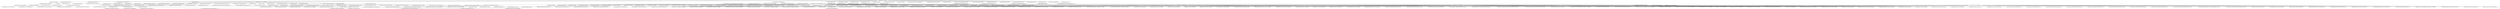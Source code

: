 digraph BentoBoxWorld__BentoBox {
	"world.bentobox:bentobox:jar:3.4.0-SNAPSHOT" -> "org.javassist:javassist:jar:3.30.2-GA:compile" ; 
	"world.bentobox:bentobox:jar:3.4.0-SNAPSHOT" -> "org.powermock:powermock-module-junit4:jar:2.0.9:test" ; 
	"world.bentobox:bentobox:jar:3.4.0-SNAPSHOT" -> "org.powermock:powermock-api-mockito2:jar:2.0.9:test" ; 
	"world.bentobox:bentobox:jar:3.4.0-SNAPSHOT" -> "org.mockito:mockito-core:jar:3.11.1:test (scope not updated to test)" ; 
	"world.bentobox:bentobox:jar:3.4.0-SNAPSHOT" -> "org.awaitility:awaitility:jar:4.2.2:test" ; 
	"world.bentobox:bentobox:jar:3.4.0-SNAPSHOT" -> "io.papermc.paper:paper-api:jar:1.21.5-R0.1-SNAPSHOT:provided" ; 
	"world.bentobox:bentobox:jar:3.4.0-SNAPSHOT" -> "org.spigotmc:spigot-api:jar:1.21.5-R0.1-SNAPSHOT:provided" ; 
	"world.bentobox:bentobox:jar:3.4.0-SNAPSHOT" -> "org.spigotmc.:spigot:jar:1.21.5-R0.1-SNAPSHOT:provided" ; 
	"world.bentobox:bentobox:jar:3.4.0-SNAPSHOT" -> "org.spigotmc..:spigot:jar:1.21.4-R0.1-SNAPSHOT:provided" ; 
	"world.bentobox:bentobox:jar:3.4.0-SNAPSHOT" -> "org.spigotmc...:spigot:jar:1.21.3-R0.1-SNAPSHOT:provided" ; 
	"world.bentobox:bentobox:jar:3.4.0-SNAPSHOT" -> "org.bstats:bstats-bukkit:jar:3.0.0:compile" ; 
	"world.bentobox:bentobox:jar:3.4.0-SNAPSHOT" -> "org.mongodb:mongodb-driver:jar:3.12.12:provided" ; 
	"world.bentobox:bentobox:jar:3.4.0-SNAPSHOT" -> "com.zaxxer:HikariCP:jar:5.0.1:provided" ; 
	"world.bentobox:bentobox:jar:3.4.0-SNAPSHOT" -> "com.github.MilkBowl:VaultAPI:jar:1.7.1:provided" ; 
	"world.bentobox:bentobox:jar:3.4.0-SNAPSHOT" -> "me.clip:placeholderapi:jar:2.10.9:provided" ; 
	"world.bentobox:bentobox:jar:3.4.0-SNAPSHOT" -> "com.bergerkiller.bukkit:MyWorlds:jar:1.19.3-v1:provided" ; 
	"world.bentobox:bentobox:jar:3.4.0-SNAPSHOT" -> "io.lumine:Mythic-Dist:jar:5.3.5:provided" ; 
	"world.bentobox:bentobox:jar:3.4.0-SNAPSHOT" -> "org.mvplugins.multiverse.core:multiverse-core:jar:5.0.0-SNAPSHOT:provided" ; 
	"world.bentobox:bentobox:jar:3.4.0-SNAPSHOT" -> "com.onarandombox.multiversecore:multiverse-core:jar:4.3.16:provided" ; 
	"world.bentobox:bentobox:jar:3.4.0-SNAPSHOT" -> "javax.xml.bind:jaxb-api:jar:2.3.0:compile" ; 
	"world.bentobox:bentobox:jar:3.4.0-SNAPSHOT" -> "com.github.Marcono1234:gson-record-type-adapter-factory:jar:0.3.0:compile" ; 
	"world.bentobox:bentobox:jar:3.4.0-SNAPSHOT" -> "org.eclipse.jdt:org.eclipse.jdt.annotation:jar:2.2.600:compile" ; 
	"world.bentobox:bentobox:jar:3.4.0-SNAPSHOT" -> "com.github.apachezy:LangUtils:jar:3.2.2:provided" ; 
	"world.bentobox:bentobox:jar:3.4.0-SNAPSHOT" -> "org.spigotmc:spigot:jar:1.21.5-R0.1-SNAPSHOT:provided" ; 
	"world.bentobox:bentobox:jar:3.4.0-SNAPSHOT" -> "com.github.Slimefun:Slimefun4:jar:RC-37:provided" ; 
	"world.bentobox:bentobox:jar:3.4.0-SNAPSHOT" -> "dev.lone:api-itemsadder:jar:4.0.2-beta-release-11:provided" ; 
	"world.bentobox:bentobox:jar:3.4.0-SNAPSHOT" -> "com.github.puregero:multilib:jar:1.1.13:compile" ; 
	"world.bentobox:bentobox:jar:3.4.0-SNAPSHOT" -> "de.oliver:FancyNpcs:jar:2.4.4:provided" ; 
	"world.bentobox:bentobox:jar:3.4.0-SNAPSHOT" -> "lol.pyr:znpcsplus-api:jar:2.0.0-SNAPSHOT:provided" ; 
	"world.bentobox:bentobox:jar:3.4.0-SNAPSHOT" -> "de.oliver:FancyHolograms:jar:2.4.1:provided" ; 
	"org.powermock:powermock-module-junit4:jar:2.0.9:test" -> "org.powermock:powermock-module-junit4-common:jar:2.0.9:test" ; 
	"org.powermock:powermock-module-junit4:jar:2.0.9:test" -> "junit:junit:jar:4.12:test" ; 
	"org.powermock:powermock-module-junit4:jar:2.0.9:test" -> "org.hamcrest:hamcrest-core:jar:1.3:test" ; 
	"org.powermock:powermock-module-junit4-common:jar:2.0.9:test" -> "org.powermock:powermock-reflect:jar:2.0.9:test" ; 
	"org.powermock:powermock-module-junit4-common:jar:2.0.9:test" -> "org.powermock:powermock-core:jar:2.0.9:test" ; 
	"org.powermock:powermock-module-junit4-common:jar:2.0.9:test" -> "(junit:junit:jar:4.12:test - omitted for duplicate)" ; 
	"org.powermock:powermock-module-junit4-common:jar:2.0.9:test" -> "(org.hamcrest:hamcrest-core:jar:1.3:test - omitted for duplicate)" ; 
	"org.powermock:powermock-reflect:jar:2.0.9:test" -> "(org.objenesis:objenesis:jar:3.0.1:test - omitted for conflict with 3.2)" ; 
	"org.powermock:powermock-reflect:jar:2.0.9:test" -> "(net.bytebuddy:byte-buddy:jar:1.10.14:test - omitted for conflict with 1.11.2)" ; 
	"org.powermock:powermock-reflect:jar:2.0.9:test" -> "(net.bytebuddy:byte-buddy-agent:jar:1.10.14:test - omitted for conflict with 1.11.2)" ; 
	"org.powermock:powermock-core:jar:2.0.9:test" -> "(org.powermock:powermock-reflect:jar:2.0.9:test - omitted for duplicate)" ; 
	"org.powermock:powermock-core:jar:2.0.9:test" -> "(org.javassist:javassist:jar:3.27.0-GA:test - omitted for conflict with 3.30.2-GA)" ; 
	"org.powermock:powermock-core:jar:2.0.9:test" -> "(net.bytebuddy:byte-buddy:jar:1.10.14:test - omitted for conflict with 1.11.2)" ; 
	"org.powermock:powermock-core:jar:2.0.9:test" -> "(net.bytebuddy:byte-buddy-agent:jar:1.10.14:test - omitted for conflict with 1.11.2)" ; 
	"org.powermock:powermock-api-mockito2:jar:2.0.9:test" -> "org.powermock:powermock-api-support:jar:2.0.9:test" ; 
	"org.powermock:powermock-api-mockito2:jar:2.0.9:test" -> "(org.mockito:mockito-core:jar:3.3.3:test - omitted for conflict with 3.11.1)" ; 
	"org.powermock:powermock-api-support:jar:2.0.9:test" -> "(org.powermock:powermock-reflect:jar:2.0.9:test - omitted for duplicate)" ; 
	"org.powermock:powermock-api-support:jar:2.0.9:test" -> "(org.powermock:powermock-core:jar:2.0.9:test - omitted for duplicate)" ; 
	"org.mockito:mockito-core:jar:3.11.1:test (scope not updated to test)" -> "net.bytebuddy:byte-buddy:jar:1.11.2:test" ; 
	"org.mockito:mockito-core:jar:3.11.1:test (scope not updated to test)" -> "net.bytebuddy:byte-buddy-agent:jar:1.11.2:test" ; 
	"org.mockito:mockito-core:jar:3.11.1:test (scope not updated to test)" -> "org.objenesis:objenesis:jar:3.2:test" ; 
	"org.awaitility:awaitility:jar:4.2.2:test" -> "org.hamcrest:hamcrest:jar:2.1:test" ; 
	"io.papermc.paper:paper-api:jar:1.21.5-R0.1-SNAPSHOT:provided" -> "com.google.guava:guava:jar:33.3.1-jre:provided" ; 
	"io.papermc.paper:paper-api:jar:1.21.5-R0.1-SNAPSHOT:provided" -> "com.google.code.gson:gson:jar:2.11.0:compile (scope not updated to compile)" ; 
	"io.papermc.paper:paper-api:jar:1.21.5-R0.1-SNAPSHOT:provided" -> "org.yaml:snakeyaml:jar:2.2:provided" ; 
	"io.papermc.paper:paper-api:jar:1.21.5-R0.1-SNAPSHOT:provided" -> "org.joml:joml:jar:1.10.8:provided" ; 
	"io.papermc.paper:paper-api:jar:1.21.5-R0.1-SNAPSHOT:provided" -> "it.unimi.dsi:fastutil:jar:8.5.15:provided" ; 
	"io.papermc.paper:paper-api:jar:1.21.5-R0.1-SNAPSHOT:provided" -> "org.apache.logging.log4j:log4j-api:jar:2.24.1:provided" ; 
	"io.papermc.paper:paper-api:jar:1.21.5-R0.1-SNAPSHOT:provided" -> "org.slf4j:slf4j-api:jar:2.0.16:provided" ; 
	"io.papermc.paper:paper-api:jar:1.21.5-R0.1-SNAPSHOT:provided" -> "com.mojang:brigadier:jar:1.3.10:provided" ; 
	"io.papermc.paper:paper-api:jar:1.21.5-R0.1-SNAPSHOT:provided" -> "net.md-5:bungeecord-chat:jar:1.21-R0.2-deprecated+build.21:provided" ; 
	"io.papermc.paper:paper-api:jar:1.21.5-R0.1-SNAPSHOT:provided" -> "org.apache.maven:maven-resolver-provider:jar:3.9.6:provided" ; 
	"io.papermc.paper:paper-api:jar:1.21.5-R0.1-SNAPSHOT:provided" -> "org.jspecify:jspecify:jar:1.0.0:provided" ; 
	"io.papermc.paper:paper-api:jar:1.21.5-R0.1-SNAPSHOT:provided" -> "net.kyori:adventure-api:jar:4.21.0:provided" ; 
	"io.papermc.paper:paper-api:jar:1.21.5-R0.1-SNAPSHOT:provided" -> "net.kyori:adventure-text-minimessage:jar:4.21.0:provided" ; 
	"io.papermc.paper:paper-api:jar:1.21.5-R0.1-SNAPSHOT:provided" -> "net.kyori:adventure-text-serializer-gson:jar:4.21.0:provided" ; 
	"io.papermc.paper:paper-api:jar:1.21.5-R0.1-SNAPSHOT:provided" -> "net.kyori:adventure-text-serializer-legacy:jar:4.21.0:provided" ; 
	"io.papermc.paper:paper-api:jar:1.21.5-R0.1-SNAPSHOT:provided" -> "net.kyori:adventure-text-serializer-plain:jar:4.21.0:provided" ; 
	"io.papermc.paper:paper-api:jar:1.21.5-R0.1-SNAPSHOT:provided" -> "net.kyori:adventure-text-logger-slf4j:jar:4.21.0:provided" ; 
	"io.papermc.paper:paper-api:jar:1.21.5-R0.1-SNAPSHOT:provided" -> "org.checkerframework:checker-qual:jar:3.49.2:provided" ; 
	"com.google.guava:guava:jar:33.3.1-jre:provided" -> "com.google.guava:failureaccess:jar:1.0.2:provided" ; 
	"com.google.guava:guava:jar:33.3.1-jre:provided" -> "com.google.guava:listenablefuture:jar:9999.0-empty-to-avoid-conflict-with-guava:provided" ; 
	"com.google.guava:guava:jar:33.3.1-jre:provided" -> "com.google.code.findbugs:jsr305:jar:3.0.2:provided" ; 
	"com.google.guava:guava:jar:33.3.1-jre:provided" -> "(org.checkerframework:checker-qual:jar:3.43.0:provided - omitted for conflict with 3.49.2)" ; 
	"com.google.guava:guava:jar:33.3.1-jre:provided" -> "com.google.errorprone:error_prone_annotations:jar:2.28.0:compile" ; 
	"com.google.guava:guava:jar:33.3.1-jre:provided" -> "com.google.j2objc:j2objc-annotations:jar:3.0.0:provided" ; 
	"com.google.code.gson:gson:jar:2.11.0:compile (scope not updated to compile)" -> "(com.google.errorprone:error_prone_annotations:jar:2.27.0:compile - omitted for conflict with 2.28.0)" ; 
	"net.md-5:bungeecord-chat:jar:1.21-R0.2-deprecated+build.21:provided" -> "(com.google.code.gson:gson:jar:2.8.8:provided - omitted for conflict with 2.11.0)" ; 
	"org.apache.maven:maven-resolver-provider:jar:3.9.6:provided" -> "org.apache.maven:maven-model:jar:3.9.6:provided" ; 
	"org.apache.maven:maven-resolver-provider:jar:3.9.6:provided" -> "org.apache.maven:maven-model-builder:jar:3.9.6:provided" ; 
	"org.apache.maven:maven-resolver-provider:jar:3.9.6:provided" -> "org.apache.maven:maven-repository-metadata:jar:3.9.6:provided" ; 
	"org.apache.maven:maven-resolver-provider:jar:3.9.6:provided" -> "org.apache.maven.resolver:maven-resolver-api:jar:1.9.18:provided" ; 
	"org.apache.maven:maven-resolver-provider:jar:3.9.6:provided" -> "org.apache.maven.resolver:maven-resolver-spi:jar:1.9.18:provided" ; 
	"org.apache.maven:maven-resolver-provider:jar:3.9.6:provided" -> "org.apache.maven.resolver:maven-resolver-util:jar:1.9.18:provided" ; 
	"org.apache.maven:maven-resolver-provider:jar:3.9.6:provided" -> "org.apache.maven.resolver:maven-resolver-impl:jar:1.9.18:provided" ; 
	"org.apache.maven:maven-resolver-provider:jar:3.9.6:provided" -> "org.codehaus.plexus:plexus-utils:jar:3.5.1:provided" ; 
	"org.apache.maven:maven-resolver-provider:jar:3.9.6:provided" -> "javax.inject:javax.inject:jar:1:provided" ; 
	"org.apache.maven:maven-model:jar:3.9.6:provided" -> "(org.codehaus.plexus:plexus-utils:jar:3.5.1:provided - omitted for duplicate)" ; 
	"org.apache.maven:maven-model-builder:jar:3.9.6:provided" -> "(org.codehaus.plexus:plexus-utils:jar:3.5.1:provided - omitted for duplicate)" ; 
	"org.apache.maven:maven-model-builder:jar:3.9.6:provided" -> "org.codehaus.plexus:plexus-interpolation:jar:1.26:provided" ; 
	"org.apache.maven:maven-model-builder:jar:3.9.6:provided" -> "(javax.inject:javax.inject:jar:1:provided - omitted for duplicate)" ; 
	"org.apache.maven:maven-model-builder:jar:3.9.6:provided" -> "(org.apache.maven:maven-model:jar:3.9.6:provided - omitted for duplicate)" ; 
	"org.apache.maven:maven-model-builder:jar:3.9.6:provided" -> "org.apache.maven:maven-artifact:jar:3.9.6:provided" ; 
	"org.apache.maven:maven-model-builder:jar:3.9.6:provided" -> "org.apache.maven:maven-builder-support:jar:3.9.6:provided" ; 
	"org.apache.maven:maven-model-builder:jar:3.9.6:provided" -> "org.eclipse.sisu:org.eclipse.sisu.inject:jar:0.9.0.M2:provided" ; 
	"org.apache.maven:maven-artifact:jar:3.9.6:provided" -> "(org.codehaus.plexus:plexus-utils:jar:3.5.1:provided - omitted for duplicate)" ; 
	"org.apache.maven:maven-artifact:jar:3.9.6:provided" -> "(org.apache.commons:commons-lang3:jar:3.12.0:provided - omitted for conflict with 3.17.0)" ; 
	"org.apache.maven:maven-repository-metadata:jar:3.9.6:provided" -> "(org.codehaus.plexus:plexus-utils:jar:3.5.1:provided - omitted for duplicate)" ; 
	"org.apache.maven.resolver:maven-resolver-spi:jar:1.9.18:provided" -> "(org.apache.maven.resolver:maven-resolver-api:jar:1.9.18:provided - omitted for duplicate)" ; 
	"org.apache.maven.resolver:maven-resolver-util:jar:1.9.18:provided" -> "(org.apache.maven.resolver:maven-resolver-api:jar:1.9.18:provided - omitted for duplicate)" ; 
	"org.apache.maven.resolver:maven-resolver-impl:jar:1.9.18:provided" -> "(org.apache.maven.resolver:maven-resolver-api:jar:1.9.18:provided - omitted for duplicate)" ; 
	"org.apache.maven.resolver:maven-resolver-impl:jar:1.9.18:provided" -> "(org.apache.maven.resolver:maven-resolver-spi:jar:1.9.18:provided - omitted for duplicate)" ; 
	"org.apache.maven.resolver:maven-resolver-impl:jar:1.9.18:provided" -> "org.apache.maven.resolver:maven-resolver-named-locks:jar:1.9.18:provided" ; 
	"org.apache.maven.resolver:maven-resolver-impl:jar:1.9.18:provided" -> "(org.apache.maven.resolver:maven-resolver-util:jar:1.9.18:provided - omitted for duplicate)" ; 
	"org.apache.maven.resolver:maven-resolver-impl:jar:1.9.18:provided" -> "(org.slf4j:slf4j-api:jar:1.7.36:provided - omitted for conflict with 2.0.16)" ; 
	"org.apache.maven.resolver:maven-resolver-named-locks:jar:1.9.18:provided" -> "(org.slf4j:slf4j-api:jar:1.7.36:provided - omitted for conflict with 2.0.16)" ; 
	"net.kyori:adventure-api:jar:4.21.0:provided" -> "net.kyori:adventure-key:jar:4.21.0:provided" ; 
	"net.kyori:adventure-api:jar:4.21.0:provided" -> "net.kyori:examination-api:jar:1.3.0:provided" ; 
	"net.kyori:adventure-api:jar:4.21.0:provided" -> "net.kyori:examination-string:jar:1.3.0:provided" ; 
	"net.kyori:adventure-api:jar:4.21.0:provided" -> "(org.jetbrains:annotations:jar:26.0.2:provided - omitted for conflict with 19.0.0)" ; 
	"net.kyori:adventure-key:jar:4.21.0:provided" -> "(net.kyori:examination-api:jar:1.3.0:provided - omitted for duplicate)" ; 
	"net.kyori:adventure-key:jar:4.21.0:provided" -> "(net.kyori:examination-string:jar:1.3.0:provided - omitted for duplicate)" ; 
	"net.kyori:adventure-key:jar:4.21.0:provided" -> "(org.jetbrains:annotations:jar:26.0.2:provided - omitted for conflict with 19.0.0)" ; 
	"net.kyori:examination-api:jar:1.3.0:provided" -> "(org.jetbrains:annotations:jar:22.0.0:provided - omitted for conflict with 19.0.0)" ; 
	"net.kyori:examination-string:jar:1.3.0:provided" -> "(net.kyori:examination-api:jar:1.3.0:provided - omitted for duplicate)" ; 
	"net.kyori:adventure-text-minimessage:jar:4.21.0:provided" -> "(net.kyori:adventure-api:jar:4.21.0:provided - omitted for duplicate)" ; 
	"net.kyori:adventure-text-serializer-gson:jar:4.21.0:provided" -> "net.kyori:adventure-text-serializer-json:jar:4.21.0:provided" ; 
	"net.kyori:adventure-text-serializer-gson:jar:4.21.0:provided" -> "(com.google.code.gson:gson:jar:2.8.0:provided - omitted for conflict with 2.11.0)" ; 
	"net.kyori:adventure-text-serializer-gson:jar:4.21.0:provided" -> "com.google.auto.service:auto-service-annotations:jar:1.1.1:provided" ; 
	"net.kyori:adventure-text-serializer-gson:jar:4.21.0:provided" -> "net.kyori:adventure-text-serializer-commons:jar:4.21.0:provided" ; 
	"net.kyori:adventure-text-serializer-json:jar:4.21.0:provided" -> "(net.kyori:adventure-api:jar:4.21.0:provided - omitted for duplicate)" ; 
	"net.kyori:adventure-text-serializer-json:jar:4.21.0:provided" -> "net.kyori:option:jar:1.1.0:provided" ; 
	"net.kyori:adventure-text-serializer-json:jar:4.21.0:provided" -> "(net.kyori:adventure-text-serializer-commons:jar:4.21.0:provided - omitted for duplicate)" ; 
	"net.kyori:option:jar:1.1.0:provided" -> "(org.jetbrains:annotations:jar:26.0.2:provided - omitted for conflict with 19.0.0)" ; 
	"net.kyori:option:jar:1.1.0:provided" -> "(org.jspecify:jspecify:jar:1.0.0:provided - omitted for duplicate)" ; 
	"net.kyori:adventure-text-serializer-commons:jar:4.21.0:provided" -> "(org.jetbrains:annotations:jar:26.0.2:provided - omitted for conflict with 19.0.0)" ; 
	"net.kyori:adventure-text-serializer-legacy:jar:4.21.0:provided" -> "(net.kyori:adventure-api:jar:4.21.0:provided - omitted for duplicate)" ; 
	"net.kyori:adventure-text-serializer-plain:jar:4.21.0:provided" -> "(net.kyori:adventure-api:jar:4.21.0:provided - omitted for duplicate)" ; 
	"net.kyori:adventure-text-logger-slf4j:jar:4.21.0:provided" -> "(net.kyori:adventure-api:jar:4.21.0:provided - omitted for duplicate)" ; 
	"net.kyori:adventure-text-logger-slf4j:jar:4.21.0:provided" -> "(org.slf4j:slf4j-api:jar:1.7.36:provided - omitted for conflict with 2.0.16)" ; 
	"org.spigotmc:spigot-api:jar:1.21.5-R0.1-SNAPSHOT:provided" -> "(com.google.guava:guava:jar:33.3.1-jre:provided - omitted for duplicate)" ; 
	"org.spigotmc:spigot-api:jar:1.21.5-R0.1-SNAPSHOT:provided" -> "(com.google.code.gson:gson:jar:2.11.0:provided - omitted for duplicate)" ; 
	"org.spigotmc:spigot-api:jar:1.21.5-R0.1-SNAPSHOT:provided" -> "(org.joml:joml:jar:1.10.8:provided - omitted for duplicate)" ; 
	"org.spigotmc:spigot-api:jar:1.21.5-R0.1-SNAPSHOT:provided" -> "(net.md-5:bungeecord-chat:jar:1.21-R0.2:provided - omitted for conflict with 1.21-R0.2-deprecated+build.21)" ; 
	"org.spigotmc:spigot-api:jar:1.21.5-R0.1-SNAPSHOT:provided" -> "(org.yaml:snakeyaml:jar:2.2:provided - omitted for duplicate)" ; 
	"org.spigotmc.:spigot:jar:1.21.5-R0.1-SNAPSHOT:provided" -> "(org.spigotmc:spigot-api:jar:1.21.5-R0.1-SNAPSHOT:provided - omitted for duplicate)" ; 
	"org.spigotmc.:spigot:jar:1.21.5-R0.1-SNAPSHOT:provided" -> "jline:jline:jar:2.12.1:provided" ; 
	"org.spigotmc.:spigot:jar:1.21.5-R0.1-SNAPSHOT:provided" -> "org.apache.logging.log4j:log4j-iostreams:jar:2.24.1:provided" ; 
	"org.spigotmc.:spigot:jar:1.21.5-R0.1-SNAPSHOT:provided" -> "org.ow2.asm:asm-commons:jar:9.7.1:provided" ; 
	"org.spigotmc.:spigot:jar:1.21.5-R0.1-SNAPSHOT:provided" -> "com.fasterxml.jackson.core:jackson-annotations:jar:2.13.4:provided" ; 
	"org.spigotmc.:spigot:jar:1.21.5-R0.1-SNAPSHOT:provided" -> "com.fasterxml.jackson.core:jackson-core:jar:2.13.4:provided" ; 
	"org.spigotmc.:spigot:jar:1.21.5-R0.1-SNAPSHOT:provided" -> "com.fasterxml.jackson.core:jackson-databind:jar:2.13.4.2:provided" ; 
	"org.spigotmc.:spigot:jar:1.21.5-R0.1-SNAPSHOT:provided" -> "com.github.oshi:oshi-core:jar:6.6.5:provided" ; 
	"org.spigotmc.:spigot:jar:1.21.5-R0.1-SNAPSHOT:provided" -> "com.github.stephenc.jcip:jcip-annotations:jar:1.0-1:provided" ; 
	"org.spigotmc.:spigot:jar:1.21.5-R0.1-SNAPSHOT:provided" -> "com.microsoft.azure:msal4j:jar:1.17.2:provided" ; 
	"org.spigotmc.:spigot:jar:1.21.5-R0.1-SNAPSHOT:provided" -> "com.mojang:authlib:jar:6.0.58:provided" ; 
	"org.spigotmc.:spigot:jar:1.21.5-R0.1-SNAPSHOT:provided" -> "(com.mojang:brigadier:jar:1.3.10:provided - omitted for duplicate)" ; 
	"org.spigotmc.:spigot:jar:1.21.5-R0.1-SNAPSHOT:provided" -> "com.mojang:datafixerupper:jar:8.0.16:provided" ; 
	"org.spigotmc.:spigot:jar:1.21.5-R0.1-SNAPSHOT:provided" -> "com.mojang:jtracy:jar:1.0.29:provided" ; 
	"org.spigotmc.:spigot:jar:1.21.5-R0.1-SNAPSHOT:provided" -> "com.mojang:logging:jar:1.5.10:provided" ; 
	"org.spigotmc.:spigot:jar:1.21.5-R0.1-SNAPSHOT:provided" -> "com.nimbusds:content-type:jar:2.3:provided" ; 
	"org.spigotmc.:spigot:jar:1.21.5-R0.1-SNAPSHOT:provided" -> "com.nimbusds:lang-tag:jar:1.7:provided" ; 
	"org.spigotmc.:spigot:jar:1.21.5-R0.1-SNAPSHOT:provided" -> "com.nimbusds:nimbus-jose-jwt:jar:9.40:provided" ; 
	"org.spigotmc.:spigot:jar:1.21.5-R0.1-SNAPSHOT:provided" -> "com.nimbusds:oauth2-oidc-sdk:jar:11.18:provided" ; 
	"org.spigotmc.:spigot:jar:1.21.5-R0.1-SNAPSHOT:provided" -> "commons-io:commons-io:jar:2.17.0:provided" ; 
	"org.spigotmc.:spigot:jar:1.21.5-R0.1-SNAPSHOT:provided" -> "io.netty:netty-buffer:jar:4.1.118.Final:provided" ; 
	"org.spigotmc.:spigot:jar:1.21.5-R0.1-SNAPSHOT:provided" -> "io.netty:netty-codec:jar:4.1.118.Final:provided" ; 
	"org.spigotmc.:spigot:jar:1.21.5-R0.1-SNAPSHOT:provided" -> "io.netty:netty-common:jar:4.1.118.Final:provided" ; 
	"org.spigotmc.:spigot:jar:1.21.5-R0.1-SNAPSHOT:provided" -> "io.netty:netty-handler:jar:4.1.118.Final:provided" ; 
	"org.spigotmc.:spigot:jar:1.21.5-R0.1-SNAPSHOT:provided" -> "io.netty:netty-resolver:jar:4.1.118.Final:provided" ; 
	"org.spigotmc.:spigot:jar:1.21.5-R0.1-SNAPSHOT:provided" -> "io.netty:netty-transport:jar:4.1.118.Final:provided" ; 
	"org.spigotmc.:spigot:jar:1.21.5-R0.1-SNAPSHOT:provided" -> "io.netty:netty-transport-classes-epoll:jar:4.1.118.Final:provided" ; 
	"org.spigotmc.:spigot:jar:1.21.5-R0.1-SNAPSHOT:provided" -> "io.netty:netty-transport-native-epoll:jar:linux-x86_64:4.1.118.Final:provided" ; 
	"org.spigotmc.:spigot:jar:1.21.5-R0.1-SNAPSHOT:provided" -> "io.netty:netty-transport-native-epoll:jar:linux-aarch_64:4.1.118.Final:provided" ; 
	"org.spigotmc.:spigot:jar:1.21.5-R0.1-SNAPSHOT:provided" -> "io.netty:netty-transport-native-unix-common:jar:4.1.118.Final:provided" ; 
	"org.spigotmc.:spigot:jar:1.21.5-R0.1-SNAPSHOT:provided" -> "(it.unimi.dsi:fastutil:jar:8.5.15:provided - omitted for duplicate)" ; 
	"org.spigotmc.:spigot:jar:1.21.5-R0.1-SNAPSHOT:provided" -> "net.java.dev.jna:jna:jar:5.15.0:provided" ; 
	"org.spigotmc.:spigot:jar:1.21.5-R0.1-SNAPSHOT:provided" -> "net.java.dev.jna:jna-platform:jar:5.15.0:provided" ; 
	"org.spigotmc.:spigot:jar:1.21.5-R0.1-SNAPSHOT:provided" -> "net.minidev:accessors-smart:jar:2.5.1:provided" ; 
	"org.spigotmc.:spigot:jar:1.21.5-R0.1-SNAPSHOT:provided" -> "net.minidev:json-smart:jar:2.5.1:provided" ; 
	"org.spigotmc.:spigot:jar:1.21.5-R0.1-SNAPSHOT:provided" -> "net.sf.jopt-simple:jopt-simple:jar:5.0.4:provided" ; 
	"org.spigotmc.:spigot:jar:1.21.5-R0.1-SNAPSHOT:provided" -> "org.apache.commons:commons-lang3:jar:3.17.0:provided" ; 
	"org.spigotmc.:spigot:jar:1.21.5-R0.1-SNAPSHOT:provided" -> "(org.apache.logging.log4j:log4j-api:jar:2.24.1:provided - omitted for duplicate)" ; 
	"org.spigotmc.:spigot:jar:1.21.5-R0.1-SNAPSHOT:provided" -> "org.apache.logging.log4j:log4j-core:jar:2.24.1:provided" ; 
	"org.spigotmc.:spigot:jar:1.21.5-R0.1-SNAPSHOT:provided" -> "org.apache.logging.log4j:log4j-slf4j2-impl:jar:2.24.1:provided" ; 
	"org.spigotmc.:spigot:jar:1.21.5-R0.1-SNAPSHOT:provided" -> "org.lz4:lz4-java:jar:1.8.0:provided" ; 
	"org.spigotmc.:spigot:jar:1.21.5-R0.1-SNAPSHOT:provided" -> "(org.slf4j:slf4j-api:jar:2.0.16:provided - omitted for duplicate)" ; 
	"org.spigotmc.:spigot:jar:1.21.5-R0.1-SNAPSHOT:provided" -> "commons-lang:commons-lang:jar:2.6:provided" ; 
	"org.spigotmc.:spigot:jar:1.21.5-R0.1-SNAPSHOT:provided" -> "com.googlecode.json-simple:json-simple:jar:1.1.1:provided" ; 
	"org.spigotmc.:spigot:jar:1.21.5-R0.1-SNAPSHOT:provided" -> "org.xerial:sqlite-jdbc:jar:3.49.1.0:provided" ; 
	"org.spigotmc.:spigot:jar:1.21.5-R0.1-SNAPSHOT:provided" -> "com.mysql:mysql-connector-j:jar:9.2.0:provided" ; 
	"org.spigotmc.:spigot:jar:1.21.5-R0.1-SNAPSHOT:provided" -> "(org.apache.maven:maven-resolver-provider:jar:3.9.6:provided - omitted for duplicate)" ; 
	"org.spigotmc.:spigot:jar:1.21.5-R0.1-SNAPSHOT:provided" -> "org.apache.maven.resolver:maven-resolver-connector-basic:jar:1.9.18:provided" ; 
	"org.spigotmc.:spigot:jar:1.21.5-R0.1-SNAPSHOT:provided" -> "org.apache.maven.resolver:maven-resolver-transport-http:jar:1.9.18:provided" ; 
	"org.apache.logging.log4j:log4j-iostreams:jar:2.24.1:provided" -> "(org.apache.logging.log4j:log4j-api:jar:2.24.1:provided - omitted for duplicate)" ; 
	"org.ow2.asm:asm-commons:jar:9.7.1:provided" -> "org.ow2.asm:asm:jar:9.7.1:provided" ; 
	"org.ow2.asm:asm-commons:jar:9.7.1:provided" -> "org.ow2.asm:asm-tree:jar:9.7.1:provided" ; 
	"org.ow2.asm:asm-tree:jar:9.7.1:provided" -> "(org.ow2.asm:asm:jar:9.7.1:provided - omitted for duplicate)" ; 
	"com.fasterxml.jackson.core:jackson-databind:jar:2.13.4.2:provided" -> "(com.fasterxml.jackson.core:jackson-annotations:jar:2.13.4:provided - omitted for duplicate)" ; 
	"com.fasterxml.jackson.core:jackson-databind:jar:2.13.4.2:provided" -> "(com.fasterxml.jackson.core:jackson-core:jar:2.13.4:provided - omitted for duplicate)" ; 
	"com.github.oshi:oshi-core:jar:6.6.5:provided" -> "(net.java.dev.jna:jna:jar:5.15.0:provided - omitted for duplicate)" ; 
	"com.github.oshi:oshi-core:jar:6.6.5:provided" -> "(net.java.dev.jna:jna-platform:jar:5.15.0:provided - omitted for duplicate)" ; 
	"com.github.oshi:oshi-core:jar:6.6.5:provided" -> "(org.slf4j:slf4j-api:jar:2.0.16:provided - omitted for duplicate)" ; 
	"com.microsoft.azure:msal4j:jar:1.17.2:provided" -> "(com.nimbusds:oauth2-oidc-sdk:jar:11.18:provided - omitted for duplicate)" ; 
	"com.microsoft.azure:msal4j:jar:1.17.2:provided" -> "(net.minidev:json-smart:jar:2.5.0:provided - omitted for conflict with 2.5.1)" ; 
	"com.microsoft.azure:msal4j:jar:1.17.2:provided" -> "(org.slf4j:slf4j-api:jar:1.7.36:provided - omitted for conflict with 2.0.16)" ; 
	"com.microsoft.azure:msal4j:jar:1.17.2:provided" -> "(com.fasterxml.jackson.core:jackson-databind:jar:2.13.4.2:provided - omitted for duplicate)" ; 
	"com.mojang:authlib:jar:6.0.58:provided" -> "(com.google.code.findbugs:jsr305:jar:3.0.2:provided - omitted for duplicate)" ; 
	"com.mojang:authlib:jar:6.0.58:provided" -> "(commons-io:commons-io:jar:2.11.0:provided - omitted for conflict with 2.17.0)" ; 
	"com.mojang:authlib:jar:6.0.58:provided" -> "(com.google.code.gson:gson:jar:2.10:provided - omitted for conflict with 2.11.0)" ; 
	"com.mojang:authlib:jar:6.0.58:provided" -> "(org.apache.commons:commons-lang3:jar:3.12.0:provided - omitted for conflict with 3.17.0)" ; 
	"com.mojang:authlib:jar:6.0.58:provided" -> "(com.google.guava:guava:jar:31.0.1-jre:provided - omitted for conflict with 33.3.1-jre)" ; 
	"com.mojang:authlib:jar:6.0.58:provided" -> "(org.slf4j:slf4j-api:jar:1.8.0-beta4:provided - omitted for conflict with 2.0.16)" ; 
	"com.mojang:datafixerupper:jar:8.0.16:provided" -> "(com.google.code.gson:gson:jar:2.10.1:provided - omitted for conflict with 2.11.0)" ; 
	"com.mojang:datafixerupper:jar:8.0.16:provided" -> "(com.google.guava:guava:jar:32.1.2-jre:provided - omitted for conflict with 33.3.1-jre)" ; 
	"com.mojang:datafixerupper:jar:8.0.16:provided" -> "(it.unimi.dsi:fastutil:jar:8.5.12:provided - omitted for conflict with 8.5.15)" ; 
	"com.mojang:datafixerupper:jar:8.0.16:provided" -> "(com.google.code.findbugs:jsr305:jar:3.0.2:provided - omitted for duplicate)" ; 
	"com.mojang:datafixerupper:jar:8.0.16:provided" -> "(org.slf4j:slf4j-api:jar:2.0.9:provided - omitted for conflict with 2.0.16)" ; 
	"com.mojang:logging:jar:1.5.10:provided" -> "(org.apache.logging.log4j:log4j-slf4j2-impl:jar:2.24.1:provided - omitted for duplicate)" ; 
	"com.mojang:logging:jar:1.5.10:provided" -> "(org.apache.logging.log4j:log4j-api:jar:2.24.1:provided - omitted for duplicate)" ; 
	"com.mojang:logging:jar:1.5.10:provided" -> "(org.apache.logging.log4j:log4j-core:jar:2.24.1:provided - omitted for duplicate)" ; 
	"com.nimbusds:oauth2-oidc-sdk:jar:11.18:provided" -> "(com.github.stephenc.jcip:jcip-annotations:jar:1.0-1:provided - omitted for duplicate)" ; 
	"com.nimbusds:oauth2-oidc-sdk:jar:11.18:provided" -> "(com.nimbusds:content-type:jar:2.3:provided - omitted for duplicate)" ; 
	"com.nimbusds:oauth2-oidc-sdk:jar:11.18:provided" -> "(net.minidev:json-smart:jar:2.5.1:provided - omitted for duplicate)" ; 
	"com.nimbusds:oauth2-oidc-sdk:jar:11.18:provided" -> "(com.nimbusds:lang-tag:jar:1.7:provided - omitted for duplicate)" ; 
	"com.nimbusds:oauth2-oidc-sdk:jar:11.18:provided" -> "(com.nimbusds:nimbus-jose-jwt:jar:9.40:provided - omitted for duplicate)" ; 
	"io.netty:netty-buffer:jar:4.1.118.Final:provided" -> "(io.netty:netty-common:jar:4.1.118.Final:provided - omitted for duplicate)" ; 
	"io.netty:netty-codec:jar:4.1.118.Final:provided" -> "(io.netty:netty-common:jar:4.1.118.Final:provided - omitted for duplicate)" ; 
	"io.netty:netty-codec:jar:4.1.118.Final:provided" -> "(io.netty:netty-buffer:jar:4.1.118.Final:provided - omitted for duplicate)" ; 
	"io.netty:netty-codec:jar:4.1.118.Final:provided" -> "(io.netty:netty-transport:jar:4.1.118.Final:provided - omitted for duplicate)" ; 
	"io.netty:netty-handler:jar:4.1.118.Final:provided" -> "(io.netty:netty-common:jar:4.1.118.Final:provided - omitted for duplicate)" ; 
	"io.netty:netty-handler:jar:4.1.118.Final:provided" -> "(io.netty:netty-resolver:jar:4.1.118.Final:provided - omitted for duplicate)" ; 
	"io.netty:netty-handler:jar:4.1.118.Final:provided" -> "(io.netty:netty-buffer:jar:4.1.118.Final:provided - omitted for duplicate)" ; 
	"io.netty:netty-handler:jar:4.1.118.Final:provided" -> "(io.netty:netty-transport:jar:4.1.118.Final:provided - omitted for duplicate)" ; 
	"io.netty:netty-handler:jar:4.1.118.Final:provided" -> "(io.netty:netty-transport-native-unix-common:jar:4.1.118.Final:provided - omitted for duplicate)" ; 
	"io.netty:netty-handler:jar:4.1.118.Final:provided" -> "(io.netty:netty-codec:jar:4.1.118.Final:provided - omitted for duplicate)" ; 
	"io.netty:netty-resolver:jar:4.1.118.Final:provided" -> "(io.netty:netty-common:jar:4.1.118.Final:provided - omitted for duplicate)" ; 
	"io.netty:netty-transport:jar:4.1.118.Final:provided" -> "(io.netty:netty-common:jar:4.1.118.Final:provided - omitted for duplicate)" ; 
	"io.netty:netty-transport:jar:4.1.118.Final:provided" -> "(io.netty:netty-buffer:jar:4.1.118.Final:provided - omitted for duplicate)" ; 
	"io.netty:netty-transport:jar:4.1.118.Final:provided" -> "(io.netty:netty-resolver:jar:4.1.118.Final:provided - omitted for duplicate)" ; 
	"io.netty:netty-transport-classes-epoll:jar:4.1.118.Final:provided" -> "(io.netty:netty-common:jar:4.1.118.Final:provided - omitted for duplicate)" ; 
	"io.netty:netty-transport-classes-epoll:jar:4.1.118.Final:provided" -> "(io.netty:netty-buffer:jar:4.1.118.Final:provided - omitted for duplicate)" ; 
	"io.netty:netty-transport-classes-epoll:jar:4.1.118.Final:provided" -> "(io.netty:netty-transport:jar:4.1.118.Final:provided - omitted for duplicate)" ; 
	"io.netty:netty-transport-classes-epoll:jar:4.1.118.Final:provided" -> "(io.netty:netty-transport-native-unix-common:jar:4.1.118.Final:provided - omitted for duplicate)" ; 
	"io.netty:netty-transport-native-epoll:jar:linux-x86_64:4.1.118.Final:provided" -> "(io.netty:netty-common:jar:4.1.118.Final:provided - omitted for duplicate)" ; 
	"io.netty:netty-transport-native-epoll:jar:linux-x86_64:4.1.118.Final:provided" -> "(io.netty:netty-buffer:jar:4.1.118.Final:provided - omitted for duplicate)" ; 
	"io.netty:netty-transport-native-epoll:jar:linux-x86_64:4.1.118.Final:provided" -> "(io.netty:netty-transport:jar:4.1.118.Final:provided - omitted for duplicate)" ; 
	"io.netty:netty-transport-native-epoll:jar:linux-x86_64:4.1.118.Final:provided" -> "(io.netty:netty-transport-native-unix-common:jar:4.1.118.Final:provided - omitted for duplicate)" ; 
	"io.netty:netty-transport-native-epoll:jar:linux-x86_64:4.1.118.Final:provided" -> "(io.netty:netty-transport-classes-epoll:jar:4.1.118.Final:provided - omitted for duplicate)" ; 
	"io.netty:netty-transport-native-epoll:jar:linux-aarch_64:4.1.118.Final:provided" -> "(io.netty:netty-common:jar:4.1.118.Final:provided - omitted for duplicate)" ; 
	"io.netty:netty-transport-native-epoll:jar:linux-aarch_64:4.1.118.Final:provided" -> "(io.netty:netty-buffer:jar:4.1.118.Final:provided - omitted for duplicate)" ; 
	"io.netty:netty-transport-native-epoll:jar:linux-aarch_64:4.1.118.Final:provided" -> "(io.netty:netty-transport:jar:4.1.118.Final:provided - omitted for duplicate)" ; 
	"io.netty:netty-transport-native-epoll:jar:linux-aarch_64:4.1.118.Final:provided" -> "(io.netty:netty-transport-native-unix-common:jar:4.1.118.Final:provided - omitted for duplicate)" ; 
	"io.netty:netty-transport-native-epoll:jar:linux-aarch_64:4.1.118.Final:provided" -> "(io.netty:netty-transport-classes-epoll:jar:4.1.118.Final:provided - omitted for duplicate)" ; 
	"io.netty:netty-transport-native-unix-common:jar:4.1.118.Final:provided" -> "(io.netty:netty-common:jar:4.1.118.Final:provided - omitted for duplicate)" ; 
	"io.netty:netty-transport-native-unix-common:jar:4.1.118.Final:provided" -> "(io.netty:netty-buffer:jar:4.1.118.Final:provided - omitted for duplicate)" ; 
	"io.netty:netty-transport-native-unix-common:jar:4.1.118.Final:provided" -> "(io.netty:netty-transport:jar:4.1.118.Final:provided - omitted for duplicate)" ; 
	"net.java.dev.jna:jna-platform:jar:5.15.0:provided" -> "(net.java.dev.jna:jna:jar:5.15.0:provided - omitted for duplicate)" ; 
	"net.minidev:accessors-smart:jar:2.5.1:provided" -> "(org.ow2.asm:asm:jar:9.6:provided - omitted for conflict with 9.7.1)" ; 
	"net.minidev:json-smart:jar:2.5.1:provided" -> "(net.minidev:accessors-smart:jar:2.5.1:provided - omitted for duplicate)" ; 
	"org.apache.logging.log4j:log4j-core:jar:2.24.1:provided" -> "(org.apache.logging.log4j:log4j-api:jar:2.24.1:provided - omitted for duplicate)" ; 
	"org.apache.logging.log4j:log4j-slf4j2-impl:jar:2.24.1:provided" -> "(org.apache.logging.log4j:log4j-api:jar:2.24.1:provided - omitted for duplicate)" ; 
	"org.apache.logging.log4j:log4j-slf4j2-impl:jar:2.24.1:provided" -> "(org.slf4j:slf4j-api:jar:2.0.16:provided - omitted for duplicate)" ; 
	"org.apache.logging.log4j:log4j-slf4j2-impl:jar:2.24.1:provided" -> "(org.apache.logging.log4j:log4j-core:jar:2.24.1:provided - omitted for duplicate)" ; 
	"com.mysql:mysql-connector-j:jar:9.2.0:provided" -> "com.google.protobuf:protobuf-java:jar:4.29.0:provided" ; 
	"org.apache.maven.resolver:maven-resolver-connector-basic:jar:1.9.18:provided" -> "(org.apache.maven.resolver:maven-resolver-api:jar:1.9.18:provided - omitted for duplicate)" ; 
	"org.apache.maven.resolver:maven-resolver-connector-basic:jar:1.9.18:provided" -> "(org.apache.maven.resolver:maven-resolver-spi:jar:1.9.18:provided - omitted for duplicate)" ; 
	"org.apache.maven.resolver:maven-resolver-connector-basic:jar:1.9.18:provided" -> "(org.apache.maven.resolver:maven-resolver-util:jar:1.9.18:provided - omitted for duplicate)" ; 
	"org.apache.maven.resolver:maven-resolver-connector-basic:jar:1.9.18:provided" -> "(org.slf4j:slf4j-api:jar:1.7.36:provided - omitted for conflict with 2.0.16)" ; 
	"org.apache.maven.resolver:maven-resolver-transport-http:jar:1.9.18:provided" -> "(org.apache.maven.resolver:maven-resolver-api:jar:1.9.18:provided - omitted for duplicate)" ; 
	"org.apache.maven.resolver:maven-resolver-transport-http:jar:1.9.18:provided" -> "(org.apache.maven.resolver:maven-resolver-spi:jar:1.9.18:provided - omitted for duplicate)" ; 
	"org.apache.maven.resolver:maven-resolver-transport-http:jar:1.9.18:provided" -> "(org.apache.maven.resolver:maven-resolver-util:jar:1.9.18:provided - omitted for duplicate)" ; 
	"org.apache.maven.resolver:maven-resolver-transport-http:jar:1.9.18:provided" -> "org.apache.httpcomponents:httpclient:jar:4.5.14:provided" ; 
	"org.apache.maven.resolver:maven-resolver-transport-http:jar:1.9.18:provided" -> "org.apache.httpcomponents:httpcore:jar:4.4.16:provided" ; 
	"org.apache.maven.resolver:maven-resolver-transport-http:jar:1.9.18:provided" -> "commons-codec:commons-codec:jar:1.16.0:provided" ; 
	"org.apache.maven.resolver:maven-resolver-transport-http:jar:1.9.18:provided" -> "org.slf4j:jcl-over-slf4j:jar:1.7.36:provided" ; 
	"org.apache.maven.resolver:maven-resolver-transport-http:jar:1.9.18:provided" -> "(org.slf4j:slf4j-api:jar:1.7.36:provided - omitted for conflict with 2.0.16)" ; 
	"org.apache.httpcomponents:httpclient:jar:4.5.14:provided" -> "(org.apache.httpcomponents:httpcore:jar:4.4.16:provided - omitted for duplicate)" ; 
	"org.slf4j:jcl-over-slf4j:jar:1.7.36:provided" -> "(org.slf4j:slf4j-api:jar:1.7.36:provided - omitted for conflict with 2.0.16)" ; 
	"org.spigotmc..:spigot:jar:1.21.4-R0.1-SNAPSHOT:provided" -> "(org.spigotmc:spigot-api:jar:1.21.4-R0.1-SNAPSHOT:provided - omitted for conflict with 1.21.5-R0.1-SNAPSHOT)" ; 
	"org.spigotmc..:spigot:jar:1.21.4-R0.1-SNAPSHOT:provided" -> "(jline:jline:jar:2.12.1:provided - omitted for duplicate)" ; 
	"org.spigotmc..:spigot:jar:1.21.4-R0.1-SNAPSHOT:provided" -> "(org.apache.logging.log4j:log4j-iostreams:jar:2.24.1:provided - omitted for duplicate)" ; 
	"org.spigotmc..:spigot:jar:1.21.4-R0.1-SNAPSHOT:provided" -> "(org.ow2.asm:asm-commons:jar:9.7.1:provided - omitted for duplicate)" ; 
	"org.spigotmc..:spigot:jar:1.21.4-R0.1-SNAPSHOT:provided" -> "(com.fasterxml.jackson.core:jackson-annotations:jar:2.13.4:provided - omitted for duplicate)" ; 
	"org.spigotmc..:spigot:jar:1.21.4-R0.1-SNAPSHOT:provided" -> "(com.fasterxml.jackson.core:jackson-core:jar:2.13.4:provided - omitted for duplicate)" ; 
	"org.spigotmc..:spigot:jar:1.21.4-R0.1-SNAPSHOT:provided" -> "(com.fasterxml.jackson.core:jackson-databind:jar:2.13.4.2:provided - omitted for duplicate)" ; 
	"org.spigotmc..:spigot:jar:1.21.4-R0.1-SNAPSHOT:provided" -> "(com.github.oshi:oshi-core:jar:6.6.5:provided - omitted for duplicate)" ; 
	"org.spigotmc..:spigot:jar:1.21.4-R0.1-SNAPSHOT:provided" -> "(com.github.stephenc.jcip:jcip-annotations:jar:1.0-1:provided - omitted for duplicate)" ; 
	"org.spigotmc..:spigot:jar:1.21.4-R0.1-SNAPSHOT:provided" -> "(com.microsoft.azure:msal4j:jar:1.17.2:provided - omitted for duplicate)" ; 
	"org.spigotmc..:spigot:jar:1.21.4-R0.1-SNAPSHOT:provided" -> "(com.mojang:authlib:jar:6.0.57:provided - omitted for conflict with 6.0.58)" ; 
	"org.spigotmc..:spigot:jar:1.21.4-R0.1-SNAPSHOT:provided" -> "(com.mojang:brigadier:jar:1.3.10:provided - omitted for duplicate)" ; 
	"org.spigotmc..:spigot:jar:1.21.4-R0.1-SNAPSHOT:provided" -> "(com.mojang:datafixerupper:jar:8.0.16:provided - omitted for duplicate)" ; 
	"org.spigotmc..:spigot:jar:1.21.4-R0.1-SNAPSHOT:provided" -> "(com.mojang:jtracy:jar:1.0.29:provided - omitted for duplicate)" ; 
	"org.spigotmc..:spigot:jar:1.21.4-R0.1-SNAPSHOT:provided" -> "(com.mojang:logging:jar:1.5.10:provided - omitted for duplicate)" ; 
	"org.spigotmc..:spigot:jar:1.21.4-R0.1-SNAPSHOT:provided" -> "(com.nimbusds:content-type:jar:2.3:provided - omitted for duplicate)" ; 
	"org.spigotmc..:spigot:jar:1.21.4-R0.1-SNAPSHOT:provided" -> "(com.nimbusds:lang-tag:jar:1.7:provided - omitted for duplicate)" ; 
	"org.spigotmc..:spigot:jar:1.21.4-R0.1-SNAPSHOT:provided" -> "(com.nimbusds:nimbus-jose-jwt:jar:9.40:provided - omitted for duplicate)" ; 
	"org.spigotmc..:spigot:jar:1.21.4-R0.1-SNAPSHOT:provided" -> "(com.nimbusds:oauth2-oidc-sdk:jar:11.18:provided - omitted for duplicate)" ; 
	"org.spigotmc..:spigot:jar:1.21.4-R0.1-SNAPSHOT:provided" -> "(commons-io:commons-io:jar:2.17.0:provided - omitted for duplicate)" ; 
	"org.spigotmc..:spigot:jar:1.21.4-R0.1-SNAPSHOT:provided" -> "(io.netty:netty-buffer:jar:4.1.115.Final:provided - omitted for conflict with 4.1.118.Final)" ; 
	"org.spigotmc..:spigot:jar:1.21.4-R0.1-SNAPSHOT:provided" -> "(io.netty:netty-codec:jar:4.1.115.Final:provided - omitted for conflict with 4.1.118.Final)" ; 
	"org.spigotmc..:spigot:jar:1.21.4-R0.1-SNAPSHOT:provided" -> "(io.netty:netty-common:jar:4.1.115.Final:provided - omitted for conflict with 4.1.118.Final)" ; 
	"org.spigotmc..:spigot:jar:1.21.4-R0.1-SNAPSHOT:provided" -> "(io.netty:netty-handler:jar:4.1.115.Final:provided - omitted for conflict with 4.1.118.Final)" ; 
	"org.spigotmc..:spigot:jar:1.21.4-R0.1-SNAPSHOT:provided" -> "(io.netty:netty-resolver:jar:4.1.115.Final:provided - omitted for conflict with 4.1.118.Final)" ; 
	"org.spigotmc..:spigot:jar:1.21.4-R0.1-SNAPSHOT:provided" -> "(io.netty:netty-transport:jar:4.1.115.Final:provided - omitted for conflict with 4.1.118.Final)" ; 
	"org.spigotmc..:spigot:jar:1.21.4-R0.1-SNAPSHOT:provided" -> "(io.netty:netty-transport-classes-epoll:jar:4.1.115.Final:provided - omitted for conflict with 4.1.118.Final)" ; 
	"org.spigotmc..:spigot:jar:1.21.4-R0.1-SNAPSHOT:provided" -> "(io.netty:netty-transport-native-epoll:jar:linux-aarch_64:4.1.115.Final:provided - omitted for conflict with 4.1.118.Final)" ; 
	"org.spigotmc..:spigot:jar:1.21.4-R0.1-SNAPSHOT:provided" -> "(io.netty:netty-transport-native-unix-common:jar:4.1.115.Final:provided - omitted for conflict with 4.1.118.Final)" ; 
	"org.spigotmc..:spigot:jar:1.21.4-R0.1-SNAPSHOT:provided" -> "(it.unimi.dsi:fastutil:jar:8.5.15:provided - omitted for duplicate)" ; 
	"org.spigotmc..:spigot:jar:1.21.4-R0.1-SNAPSHOT:provided" -> "(net.java.dev.jna:jna:jar:5.15.0:provided - omitted for duplicate)" ; 
	"org.spigotmc..:spigot:jar:1.21.4-R0.1-SNAPSHOT:provided" -> "(net.java.dev.jna:jna-platform:jar:5.15.0:provided - omitted for duplicate)" ; 
	"org.spigotmc..:spigot:jar:1.21.4-R0.1-SNAPSHOT:provided" -> "(net.minidev:accessors-smart:jar:2.5.1:provided - omitted for duplicate)" ; 
	"org.spigotmc..:spigot:jar:1.21.4-R0.1-SNAPSHOT:provided" -> "(net.minidev:json-smart:jar:2.5.1:provided - omitted for duplicate)" ; 
	"org.spigotmc..:spigot:jar:1.21.4-R0.1-SNAPSHOT:provided" -> "(net.sf.jopt-simple:jopt-simple:jar:5.0.4:provided - omitted for duplicate)" ; 
	"org.spigotmc..:spigot:jar:1.21.4-R0.1-SNAPSHOT:provided" -> "(org.apache.commons:commons-lang3:jar:3.17.0:provided - omitted for duplicate)" ; 
	"org.spigotmc..:spigot:jar:1.21.4-R0.1-SNAPSHOT:provided" -> "(org.apache.logging.log4j:log4j-api:jar:2.24.1:provided - omitted for duplicate)" ; 
	"org.spigotmc..:spigot:jar:1.21.4-R0.1-SNAPSHOT:provided" -> "(org.apache.logging.log4j:log4j-core:jar:2.24.1:provided - omitted for duplicate)" ; 
	"org.spigotmc..:spigot:jar:1.21.4-R0.1-SNAPSHOT:provided" -> "(org.apache.logging.log4j:log4j-slf4j2-impl:jar:2.24.1:provided - omitted for duplicate)" ; 
	"org.spigotmc..:spigot:jar:1.21.4-R0.1-SNAPSHOT:provided" -> "(org.lz4:lz4-java:jar:1.8.0:provided - omitted for duplicate)" ; 
	"org.spigotmc..:spigot:jar:1.21.4-R0.1-SNAPSHOT:provided" -> "(org.slf4j:slf4j-api:jar:2.0.16:provided - omitted for duplicate)" ; 
	"org.spigotmc..:spigot:jar:1.21.4-R0.1-SNAPSHOT:provided" -> "(commons-lang:commons-lang:jar:2.6:provided - omitted for duplicate)" ; 
	"org.spigotmc..:spigot:jar:1.21.4-R0.1-SNAPSHOT:provided" -> "(com.googlecode.json-simple:json-simple:jar:1.1.1:provided - omitted for duplicate)" ; 
	"org.spigotmc..:spigot:jar:1.21.4-R0.1-SNAPSHOT:provided" -> "(org.xerial:sqlite-jdbc:jar:3.47.0.0:provided - omitted for conflict with 3.49.1.0)" ; 
	"org.spigotmc..:spigot:jar:1.21.4-R0.1-SNAPSHOT:provided" -> "(com.mysql:mysql-connector-j:jar:9.1.0:provided - omitted for conflict with 9.2.0)" ; 
	"org.spigotmc..:spigot:jar:1.21.4-R0.1-SNAPSHOT:provided" -> "(org.apache.maven:maven-resolver-provider:jar:3.9.6:provided - omitted for duplicate)" ; 
	"org.spigotmc..:spigot:jar:1.21.4-R0.1-SNAPSHOT:provided" -> "(org.apache.maven.resolver:maven-resolver-connector-basic:jar:1.9.18:provided - omitted for duplicate)" ; 
	"org.spigotmc..:spigot:jar:1.21.4-R0.1-SNAPSHOT:provided" -> "(org.apache.maven.resolver:maven-resolver-transport-http:jar:1.9.18:provided - omitted for duplicate)" ; 
	"org.spigotmc...:spigot:jar:1.21.3-R0.1-SNAPSHOT:provided" -> "(org.spigotmc:spigot-api:jar:1.21.3-R0.1-SNAPSHOT:provided - omitted for conflict with 1.21.5-R0.1-SNAPSHOT)" ; 
	"org.spigotmc...:spigot:jar:1.21.3-R0.1-SNAPSHOT:provided" -> "(jline:jline:jar:2.12.1:provided - omitted for duplicate)" ; 
	"org.spigotmc...:spigot:jar:1.21.3-R0.1-SNAPSHOT:provided" -> "(org.apache.logging.log4j:log4j-iostreams:jar:2.22.1:provided - omitted for conflict with 2.24.1)" ; 
	"org.spigotmc...:spigot:jar:1.21.3-R0.1-SNAPSHOT:provided" -> "(org.ow2.asm:asm-commons:jar:9.7.1:provided - omitted for duplicate)" ; 
	"org.spigotmc...:spigot:jar:1.21.3-R0.1-SNAPSHOT:provided" -> "(com.fasterxml.jackson.core:jackson-annotations:jar:2.13.4:provided - omitted for duplicate)" ; 
	"org.spigotmc...:spigot:jar:1.21.3-R0.1-SNAPSHOT:provided" -> "(com.fasterxml.jackson.core:jackson-core:jar:2.13.4:provided - omitted for duplicate)" ; 
	"org.spigotmc...:spigot:jar:1.21.3-R0.1-SNAPSHOT:provided" -> "(com.fasterxml.jackson.core:jackson-databind:jar:2.13.4.2:provided - omitted for duplicate)" ; 
	"org.spigotmc...:spigot:jar:1.21.3-R0.1-SNAPSHOT:provided" -> "(com.github.oshi:oshi-core:jar:6.4.10:provided - omitted for conflict with 6.6.5)" ; 
	"org.spigotmc...:spigot:jar:1.21.3-R0.1-SNAPSHOT:provided" -> "(com.github.stephenc.jcip:jcip-annotations:jar:1.0-1:provided - omitted for duplicate)" ; 
	"org.spigotmc...:spigot:jar:1.21.3-R0.1-SNAPSHOT:provided" -> "(com.microsoft.azure:msal4j:jar:1.15.0:provided - omitted for conflict with 1.17.2)" ; 
	"org.spigotmc...:spigot:jar:1.21.3-R0.1-SNAPSHOT:provided" -> "(com.mojang:authlib:jar:6.0.55:provided - omitted for conflict with 6.0.58)" ; 
	"org.spigotmc...:spigot:jar:1.21.3-R0.1-SNAPSHOT:provided" -> "(com.mojang:brigadier:jar:1.3.10:provided - omitted for duplicate)" ; 
	"org.spigotmc...:spigot:jar:1.21.3-R0.1-SNAPSHOT:provided" -> "(com.mojang:datafixerupper:jar:8.0.16:provided - omitted for duplicate)" ; 
	"org.spigotmc...:spigot:jar:1.21.3-R0.1-SNAPSHOT:provided" -> "(com.mojang:jtracy:jar:1.0.29:provided - omitted for duplicate)" ; 
	"org.spigotmc...:spigot:jar:1.21.3-R0.1-SNAPSHOT:provided" -> "(com.mojang:logging:jar:1.4.9:provided - omitted for conflict with 1.5.10)" ; 
	"org.spigotmc...:spigot:jar:1.21.3-R0.1-SNAPSHOT:provided" -> "(com.nimbusds:content-type:jar:2.3:provided - omitted for duplicate)" ; 
	"org.spigotmc...:spigot:jar:1.21.3-R0.1-SNAPSHOT:provided" -> "(com.nimbusds:lang-tag:jar:1.7:provided - omitted for duplicate)" ; 
	"org.spigotmc...:spigot:jar:1.21.3-R0.1-SNAPSHOT:provided" -> "(com.nimbusds:nimbus-jose-jwt:jar:9.37.3:provided - omitted for conflict with 9.40)" ; 
	"org.spigotmc...:spigot:jar:1.21.3-R0.1-SNAPSHOT:provided" -> "(com.nimbusds:oauth2-oidc-sdk:jar:11.9.1:provided - omitted for conflict with 11.18)" ; 
	"org.spigotmc...:spigot:jar:1.21.3-R0.1-SNAPSHOT:provided" -> "(commons-io:commons-io:jar:2.15.1:provided - omitted for conflict with 2.17.0)" ; 
	"org.spigotmc...:spigot:jar:1.21.3-R0.1-SNAPSHOT:provided" -> "(io.netty:netty-buffer:jar:4.1.97.Final:provided - omitted for conflict with 4.1.118.Final)" ; 
	"org.spigotmc...:spigot:jar:1.21.3-R0.1-SNAPSHOT:provided" -> "(io.netty:netty-codec:jar:4.1.97.Final:provided - omitted for conflict with 4.1.118.Final)" ; 
	"org.spigotmc...:spigot:jar:1.21.3-R0.1-SNAPSHOT:provided" -> "(io.netty:netty-common:jar:4.1.97.Final:provided - omitted for conflict with 4.1.118.Final)" ; 
	"org.spigotmc...:spigot:jar:1.21.3-R0.1-SNAPSHOT:provided" -> "(io.netty:netty-handler:jar:4.1.97.Final:provided - omitted for conflict with 4.1.118.Final)" ; 
	"org.spigotmc...:spigot:jar:1.21.3-R0.1-SNAPSHOT:provided" -> "(io.netty:netty-resolver:jar:4.1.97.Final:provided - omitted for conflict with 4.1.118.Final)" ; 
	"org.spigotmc...:spigot:jar:1.21.3-R0.1-SNAPSHOT:provided" -> "(io.netty:netty-transport:jar:4.1.97.Final:provided - omitted for conflict with 4.1.118.Final)" ; 
	"org.spigotmc...:spigot:jar:1.21.3-R0.1-SNAPSHOT:provided" -> "(io.netty:netty-transport-classes-epoll:jar:4.1.97.Final:provided - omitted for conflict with 4.1.118.Final)" ; 
	"org.spigotmc...:spigot:jar:1.21.3-R0.1-SNAPSHOT:provided" -> "(io.netty:netty-transport-native-epoll:jar:linux-aarch_64:4.1.97.Final:provided - omitted for conflict with 4.1.118.Final)" ; 
	"org.spigotmc...:spigot:jar:1.21.3-R0.1-SNAPSHOT:provided" -> "(io.netty:netty-transport-native-unix-common:jar:4.1.97.Final:provided - omitted for conflict with 4.1.118.Final)" ; 
	"org.spigotmc...:spigot:jar:1.21.3-R0.1-SNAPSHOT:provided" -> "(it.unimi.dsi:fastutil:jar:8.5.12:provided - omitted for conflict with 8.5.15)" ; 
	"org.spigotmc...:spigot:jar:1.21.3-R0.1-SNAPSHOT:provided" -> "(net.java.dev.jna:jna:jar:5.14.0:provided - omitted for conflict with 5.15.0)" ; 
	"org.spigotmc...:spigot:jar:1.21.3-R0.1-SNAPSHOT:provided" -> "(net.java.dev.jna:jna-platform:jar:5.14.0:provided - omitted for conflict with 5.15.0)" ; 
	"org.spigotmc...:spigot:jar:1.21.3-R0.1-SNAPSHOT:provided" -> "(net.minidev:accessors-smart:jar:2.5.0:provided - omitted for conflict with 2.5.1)" ; 
	"org.spigotmc...:spigot:jar:1.21.3-R0.1-SNAPSHOT:provided" -> "(net.minidev:json-smart:jar:2.5.0:provided - omitted for conflict with 2.5.1)" ; 
	"org.spigotmc...:spigot:jar:1.21.3-R0.1-SNAPSHOT:provided" -> "(net.sf.jopt-simple:jopt-simple:jar:5.0.4:provided - omitted for duplicate)" ; 
	"org.spigotmc...:spigot:jar:1.21.3-R0.1-SNAPSHOT:provided" -> "(org.apache.commons:commons-lang3:jar:3.14.0:provided - omitted for conflict with 3.17.0)" ; 
	"org.spigotmc...:spigot:jar:1.21.3-R0.1-SNAPSHOT:provided" -> "(org.apache.logging.log4j:log4j-api:jar:2.22.1:provided - omitted for conflict with 2.24.1)" ; 
	"org.spigotmc...:spigot:jar:1.21.3-R0.1-SNAPSHOT:provided" -> "(org.apache.logging.log4j:log4j-core:jar:2.22.1:provided - omitted for conflict with 2.24.1)" ; 
	"org.spigotmc...:spigot:jar:1.21.3-R0.1-SNAPSHOT:provided" -> "(org.apache.logging.log4j:log4j-slf4j2-impl:jar:2.22.1:provided - omitted for conflict with 2.24.1)" ; 
	"org.spigotmc...:spigot:jar:1.21.3-R0.1-SNAPSHOT:provided" -> "(org.lz4:lz4-java:jar:1.8.0:provided - omitted for duplicate)" ; 
	"org.spigotmc...:spigot:jar:1.21.3-R0.1-SNAPSHOT:provided" -> "(org.slf4j:slf4j-api:jar:2.0.9:provided - omitted for conflict with 2.0.16)" ; 
	"org.spigotmc...:spigot:jar:1.21.3-R0.1-SNAPSHOT:provided" -> "(commons-lang:commons-lang:jar:2.6:provided - omitted for duplicate)" ; 
	"org.spigotmc...:spigot:jar:1.21.3-R0.1-SNAPSHOT:provided" -> "(com.googlecode.json-simple:json-simple:jar:1.1.1:provided - omitted for duplicate)" ; 
	"org.spigotmc...:spigot:jar:1.21.3-R0.1-SNAPSHOT:provided" -> "(org.xerial:sqlite-jdbc:jar:3.46.1.3:provided - omitted for conflict with 3.49.1.0)" ; 
	"org.spigotmc...:spigot:jar:1.21.3-R0.1-SNAPSHOT:provided" -> "(com.mysql:mysql-connector-j:jar:9.1.0:provided - omitted for conflict with 9.2.0)" ; 
	"org.spigotmc...:spigot:jar:1.21.3-R0.1-SNAPSHOT:provided" -> "(org.apache.maven:maven-resolver-provider:jar:3.9.6:provided - omitted for duplicate)" ; 
	"org.spigotmc...:spigot:jar:1.21.3-R0.1-SNAPSHOT:provided" -> "(org.apache.maven.resolver:maven-resolver-connector-basic:jar:1.9.18:provided - omitted for duplicate)" ; 
	"org.spigotmc...:spigot:jar:1.21.3-R0.1-SNAPSHOT:provided" -> "(org.apache.maven.resolver:maven-resolver-transport-http:jar:1.9.18:provided - omitted for duplicate)" ; 
	"org.bstats:bstats-bukkit:jar:3.0.0:compile" -> "org.bstats:bstats-base:jar:3.0.0:compile" ; 
	"org.mongodb:mongodb-driver:jar:3.12.12:provided" -> "org.mongodb:bson:jar:3.12.12:provided" ; 
	"org.mongodb:mongodb-driver:jar:3.12.12:provided" -> "org.mongodb:mongodb-driver-core:jar:3.12.12:provided" ; 
	"org.mongodb:mongodb-driver-core:jar:3.12.12:provided" -> "(org.mongodb:bson:jar:3.12.12:provided - omitted for duplicate)" ; 
	"com.zaxxer:HikariCP:jar:5.0.1:provided" -> "(org.slf4j:slf4j-api:jar:2.0.0-alpha1:provided - omitted for conflict with 2.0.16)" ; 
	"me.clip:placeholderapi:jar:2.10.9:provided" -> "org.jetbrains:annotations:jar:19.0.0:provided" ; 
	"com.github.Marcono1234:gson-record-type-adapter-factory:jar:0.3.0:compile" -> "(com.google.code.gson:gson:jar:2.9.1:compile - omitted for conflict with 2.11.0)" ; 
	"com.github.apachezy:LangUtils:jar:3.2.2:provided" -> "(org.bstats:bstats-bukkit:jar:2.2.1:provided - omitted for conflict with 3.0.0)" ; 
	"org.spigotmc:spigot:jar:1.21.5-R0.1-SNAPSHOT:provided" -> "(org.spigotmc:spigot-api:jar:1.21.5-R0.1-SNAPSHOT:provided - omitted for duplicate)" ; 
	"org.spigotmc:spigot:jar:1.21.5-R0.1-SNAPSHOT:provided" -> "(jline:jline:jar:2.12.1:provided - omitted for duplicate)" ; 
	"org.spigotmc:spigot:jar:1.21.5-R0.1-SNAPSHOT:provided" -> "(org.apache.logging.log4j:log4j-iostreams:jar:2.24.1:provided - omitted for duplicate)" ; 
	"org.spigotmc:spigot:jar:1.21.5-R0.1-SNAPSHOT:provided" -> "(org.ow2.asm:asm-commons:jar:9.7.1:provided - omitted for duplicate)" ; 
	"org.spigotmc:spigot:jar:1.21.5-R0.1-SNAPSHOT:provided" -> "(com.fasterxml.jackson.core:jackson-annotations:jar:2.13.4:provided - omitted for duplicate)" ; 
	"org.spigotmc:spigot:jar:1.21.5-R0.1-SNAPSHOT:provided" -> "(com.fasterxml.jackson.core:jackson-core:jar:2.13.4:provided - omitted for duplicate)" ; 
	"org.spigotmc:spigot:jar:1.21.5-R0.1-SNAPSHOT:provided" -> "(com.fasterxml.jackson.core:jackson-databind:jar:2.13.4.2:provided - omitted for duplicate)" ; 
	"org.spigotmc:spigot:jar:1.21.5-R0.1-SNAPSHOT:provided" -> "(com.github.oshi:oshi-core:jar:6.6.5:provided - omitted for duplicate)" ; 
	"org.spigotmc:spigot:jar:1.21.5-R0.1-SNAPSHOT:provided" -> "(com.github.stephenc.jcip:jcip-annotations:jar:1.0-1:provided - omitted for duplicate)" ; 
	"org.spigotmc:spigot:jar:1.21.5-R0.1-SNAPSHOT:provided" -> "(com.microsoft.azure:msal4j:jar:1.17.2:provided - omitted for duplicate)" ; 
	"org.spigotmc:spigot:jar:1.21.5-R0.1-SNAPSHOT:provided" -> "(com.mojang:authlib:jar:6.0.58:provided - omitted for duplicate)" ; 
	"org.spigotmc:spigot:jar:1.21.5-R0.1-SNAPSHOT:provided" -> "(com.mojang:brigadier:jar:1.3.10:provided - omitted for duplicate)" ; 
	"org.spigotmc:spigot:jar:1.21.5-R0.1-SNAPSHOT:provided" -> "(com.mojang:datafixerupper:jar:8.0.16:provided - omitted for duplicate)" ; 
	"org.spigotmc:spigot:jar:1.21.5-R0.1-SNAPSHOT:provided" -> "(com.mojang:jtracy:jar:1.0.29:provided - omitted for duplicate)" ; 
	"org.spigotmc:spigot:jar:1.21.5-R0.1-SNAPSHOT:provided" -> "(com.mojang:logging:jar:1.5.10:provided - omitted for duplicate)" ; 
	"org.spigotmc:spigot:jar:1.21.5-R0.1-SNAPSHOT:provided" -> "(com.nimbusds:content-type:jar:2.3:provided - omitted for duplicate)" ; 
	"org.spigotmc:spigot:jar:1.21.5-R0.1-SNAPSHOT:provided" -> "(com.nimbusds:lang-tag:jar:1.7:provided - omitted for duplicate)" ; 
	"org.spigotmc:spigot:jar:1.21.5-R0.1-SNAPSHOT:provided" -> "(com.nimbusds:nimbus-jose-jwt:jar:9.40:provided - omitted for duplicate)" ; 
	"org.spigotmc:spigot:jar:1.21.5-R0.1-SNAPSHOT:provided" -> "(com.nimbusds:oauth2-oidc-sdk:jar:11.18:provided - omitted for duplicate)" ; 
	"org.spigotmc:spigot:jar:1.21.5-R0.1-SNAPSHOT:provided" -> "(commons-io:commons-io:jar:2.17.0:provided - omitted for duplicate)" ; 
	"org.spigotmc:spigot:jar:1.21.5-R0.1-SNAPSHOT:provided" -> "(io.netty:netty-buffer:jar:4.1.118.Final:provided - omitted for duplicate)" ; 
	"org.spigotmc:spigot:jar:1.21.5-R0.1-SNAPSHOT:provided" -> "(io.netty:netty-codec:jar:4.1.118.Final:provided - omitted for duplicate)" ; 
	"org.spigotmc:spigot:jar:1.21.5-R0.1-SNAPSHOT:provided" -> "(io.netty:netty-common:jar:4.1.118.Final:provided - omitted for duplicate)" ; 
	"org.spigotmc:spigot:jar:1.21.5-R0.1-SNAPSHOT:provided" -> "(io.netty:netty-handler:jar:4.1.118.Final:provided - omitted for duplicate)" ; 
	"org.spigotmc:spigot:jar:1.21.5-R0.1-SNAPSHOT:provided" -> "(io.netty:netty-resolver:jar:4.1.118.Final:provided - omitted for duplicate)" ; 
	"org.spigotmc:spigot:jar:1.21.5-R0.1-SNAPSHOT:provided" -> "(io.netty:netty-transport:jar:4.1.118.Final:provided - omitted for duplicate)" ; 
	"org.spigotmc:spigot:jar:1.21.5-R0.1-SNAPSHOT:provided" -> "(io.netty:netty-transport-classes-epoll:jar:4.1.118.Final:provided - omitted for duplicate)" ; 
	"org.spigotmc:spigot:jar:1.21.5-R0.1-SNAPSHOT:provided" -> "(io.netty:netty-transport-native-epoll:jar:linux-x86_64:4.1.118.Final:provided - omitted for duplicate)" ; 
	"org.spigotmc:spigot:jar:1.21.5-R0.1-SNAPSHOT:provided" -> "(io.netty:netty-transport-native-epoll:jar:linux-aarch_64:4.1.118.Final:provided - omitted for duplicate)" ; 
	"org.spigotmc:spigot:jar:1.21.5-R0.1-SNAPSHOT:provided" -> "(io.netty:netty-transport-native-unix-common:jar:4.1.118.Final:provided - omitted for duplicate)" ; 
	"org.spigotmc:spigot:jar:1.21.5-R0.1-SNAPSHOT:provided" -> "(it.unimi.dsi:fastutil:jar:8.5.15:provided - omitted for duplicate)" ; 
	"org.spigotmc:spigot:jar:1.21.5-R0.1-SNAPSHOT:provided" -> "(net.java.dev.jna:jna:jar:5.15.0:provided - omitted for duplicate)" ; 
	"org.spigotmc:spigot:jar:1.21.5-R0.1-SNAPSHOT:provided" -> "(net.java.dev.jna:jna-platform:jar:5.15.0:provided - omitted for duplicate)" ; 
	"org.spigotmc:spigot:jar:1.21.5-R0.1-SNAPSHOT:provided" -> "(net.minidev:accessors-smart:jar:2.5.1:provided - omitted for duplicate)" ; 
	"org.spigotmc:spigot:jar:1.21.5-R0.1-SNAPSHOT:provided" -> "(net.minidev:json-smart:jar:2.5.1:provided - omitted for duplicate)" ; 
	"org.spigotmc:spigot:jar:1.21.5-R0.1-SNAPSHOT:provided" -> "(net.sf.jopt-simple:jopt-simple:jar:5.0.4:provided - omitted for duplicate)" ; 
	"org.spigotmc:spigot:jar:1.21.5-R0.1-SNAPSHOT:provided" -> "(org.apache.commons:commons-lang3:jar:3.17.0:provided - omitted for duplicate)" ; 
	"org.spigotmc:spigot:jar:1.21.5-R0.1-SNAPSHOT:provided" -> "(org.apache.logging.log4j:log4j-api:jar:2.24.1:provided - omitted for duplicate)" ; 
	"org.spigotmc:spigot:jar:1.21.5-R0.1-SNAPSHOT:provided" -> "(org.apache.logging.log4j:log4j-core:jar:2.24.1:provided - omitted for duplicate)" ; 
	"org.spigotmc:spigot:jar:1.21.5-R0.1-SNAPSHOT:provided" -> "(org.apache.logging.log4j:log4j-slf4j2-impl:jar:2.24.1:provided - omitted for duplicate)" ; 
	"org.spigotmc:spigot:jar:1.21.5-R0.1-SNAPSHOT:provided" -> "(org.lz4:lz4-java:jar:1.8.0:provided - omitted for duplicate)" ; 
	"org.spigotmc:spigot:jar:1.21.5-R0.1-SNAPSHOT:provided" -> "(org.slf4j:slf4j-api:jar:2.0.16:provided - omitted for duplicate)" ; 
	"org.spigotmc:spigot:jar:1.21.5-R0.1-SNAPSHOT:provided" -> "(commons-lang:commons-lang:jar:2.6:provided - omitted for duplicate)" ; 
	"org.spigotmc:spigot:jar:1.21.5-R0.1-SNAPSHOT:provided" -> "(com.googlecode.json-simple:json-simple:jar:1.1.1:provided - omitted for duplicate)" ; 
	"org.spigotmc:spigot:jar:1.21.5-R0.1-SNAPSHOT:provided" -> "(org.xerial:sqlite-jdbc:jar:3.49.1.0:provided - omitted for duplicate)" ; 
	"org.spigotmc:spigot:jar:1.21.5-R0.1-SNAPSHOT:provided" -> "(com.mysql:mysql-connector-j:jar:9.2.0:provided - omitted for duplicate)" ; 
	"org.spigotmc:spigot:jar:1.21.5-R0.1-SNAPSHOT:provided" -> "(org.apache.maven:maven-resolver-provider:jar:3.9.6:provided - omitted for duplicate)" ; 
	"org.spigotmc:spigot:jar:1.21.5-R0.1-SNAPSHOT:provided" -> "(org.apache.maven.resolver:maven-resolver-connector-basic:jar:1.9.18:provided - omitted for duplicate)" ; 
	"org.spigotmc:spigot:jar:1.21.5-R0.1-SNAPSHOT:provided" -> "(org.apache.maven.resolver:maven-resolver-transport-http:jar:1.9.18:provided - omitted for duplicate)" ; 
	"dev.lone:api-itemsadder:jar:4.0.2-beta-release-11:provided" -> "(net.kyori:adventure-api:jar:4.17.0:provided - omitted for conflict with 4.21.0)" ; 
	"de.oliver:FancyNpcs:jar:2.4.4:provided" -> "org.lushplugins:ChatColorHandler:jar:5.1.3:provided" ; 
	"de.oliver:FancyHolograms:jar:2.4.1:provided" -> "(org.lushplugins:ChatColorHandler:jar:5.1.0:provided - omitted for conflict with 5.1.3)" ; 
}
